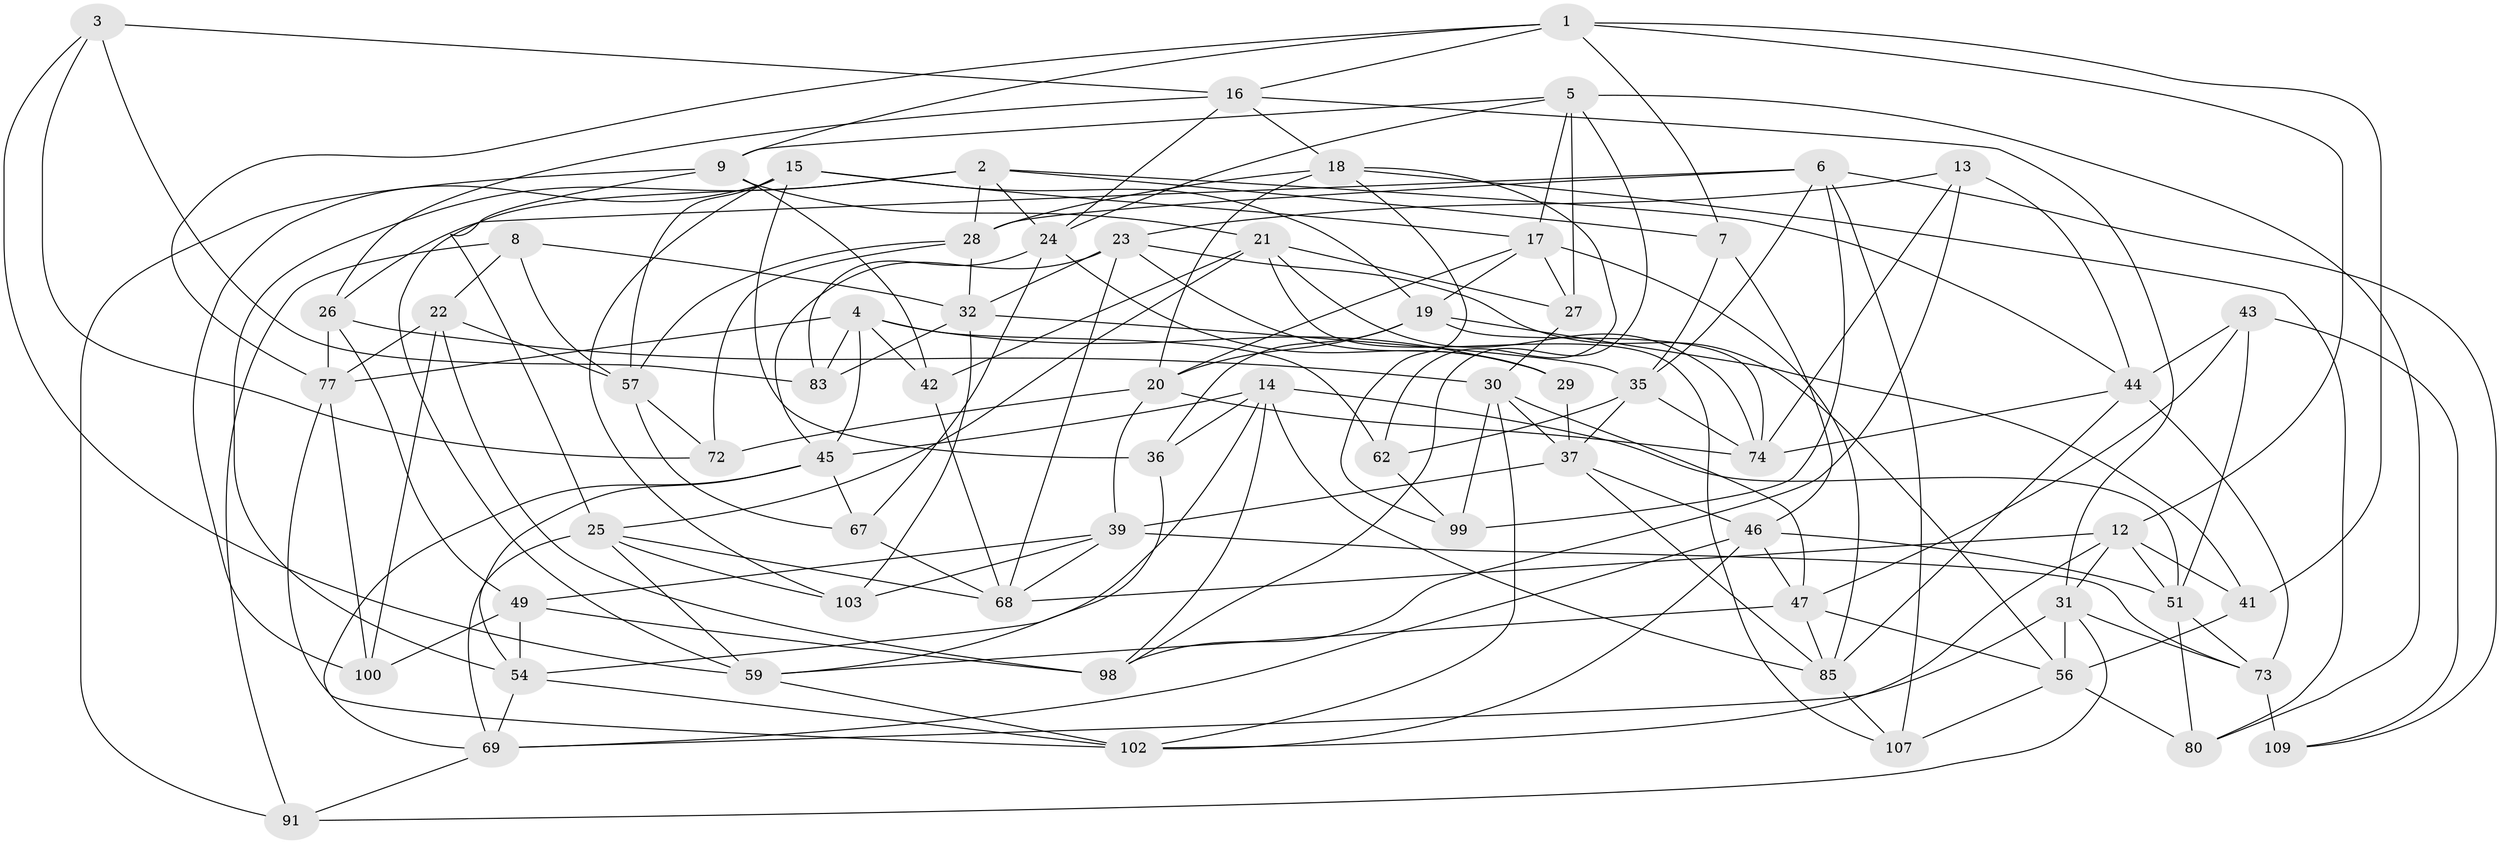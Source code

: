 // original degree distribution, {4: 1.0}
// Generated by graph-tools (version 1.1) at 2025/11/02/27/25 16:11:43]
// undirected, 66 vertices, 174 edges
graph export_dot {
graph [start="1"]
  node [color=gray90,style=filled];
  1 [super="+11"];
  2 [super="+86"];
  3;
  4 [super="+61"];
  5 [super="+40"];
  6 [super="+38"];
  7;
  8;
  9 [super="+10"];
  12 [super="+92"];
  13;
  14 [super="+93"];
  15 [super="+53"];
  16 [super="+81"];
  17 [super="+55"];
  18 [super="+70"];
  19 [super="+58"];
  20 [super="+66"];
  21 [super="+33"];
  22 [super="+106"];
  23 [super="+34"];
  24 [super="+90"];
  25 [super="+95"];
  26 [super="+48"];
  27;
  28 [super="+50"];
  29;
  30 [super="+87"];
  31 [super="+104"];
  32 [super="+84"];
  35 [super="+79"];
  36;
  37 [super="+71"];
  39 [super="+76"];
  41;
  42;
  43;
  44 [super="+63"];
  45 [super="+97"];
  46 [super="+96"];
  47 [super="+89"];
  49 [super="+60"];
  51 [super="+52"];
  54 [super="+101"];
  56 [super="+78"];
  57 [super="+64"];
  59 [super="+65"];
  62;
  67;
  68 [super="+82"];
  69 [super="+88"];
  72;
  73 [super="+75"];
  74 [super="+94"];
  77 [super="+108"];
  80;
  83;
  85 [super="+105"];
  91;
  98 [super="+110"];
  99;
  100;
  102 [super="+111"];
  103;
  107;
  109;
  1 -- 7;
  1 -- 77;
  1 -- 16;
  1 -- 9;
  1 -- 41;
  1 -- 12;
  2 -- 54;
  2 -- 44;
  2 -- 7;
  2 -- 24;
  2 -- 28;
  2 -- 59;
  3 -- 72;
  3 -- 59;
  3 -- 83;
  3 -- 16;
  4 -- 62;
  4 -- 42;
  4 -- 29;
  4 -- 77;
  4 -- 83;
  4 -- 45;
  5 -- 80;
  5 -- 24;
  5 -- 17;
  5 -- 27;
  5 -- 9;
  5 -- 98;
  6 -- 109;
  6 -- 26;
  6 -- 107;
  6 -- 99;
  6 -- 28;
  6 -- 35;
  7 -- 35;
  7 -- 46;
  8 -- 91;
  8 -- 57;
  8 -- 22;
  8 -- 32;
  9 -- 21;
  9 -- 25;
  9 -- 42;
  9 -- 91;
  12 -- 51;
  12 -- 102;
  12 -- 31;
  12 -- 41;
  12 -- 68;
  13 -- 74;
  13 -- 23;
  13 -- 98;
  13 -- 44;
  14 -- 45;
  14 -- 36;
  14 -- 98;
  14 -- 54;
  14 -- 85;
  14 -- 51;
  15 -- 103;
  15 -- 100;
  15 -- 57;
  15 -- 36;
  15 -- 19;
  15 -- 17;
  16 -- 18;
  16 -- 31;
  16 -- 24;
  16 -- 26;
  17 -- 85;
  17 -- 19;
  17 -- 27;
  17 -- 20;
  18 -- 28;
  18 -- 99;
  18 -- 80;
  18 -- 20;
  18 -- 62;
  19 -- 41;
  19 -- 20;
  19 -- 36;
  19 -- 74;
  20 -- 72;
  20 -- 74;
  20 -- 39;
  21 -- 25;
  21 -- 107;
  21 -- 42;
  21 -- 27;
  21 -- 74;
  22 -- 57;
  22 -- 98 [weight=2];
  22 -- 77;
  22 -- 100;
  23 -- 56;
  23 -- 45;
  23 -- 32;
  23 -- 68;
  23 -- 29;
  24 -- 67;
  24 -- 83;
  24 -- 29;
  25 -- 59;
  25 -- 68;
  25 -- 103;
  25 -- 69;
  26 -- 49 [weight=2];
  26 -- 77;
  26 -- 30;
  27 -- 30;
  28 -- 32;
  28 -- 72;
  28 -- 57;
  29 -- 37;
  30 -- 37;
  30 -- 102;
  30 -- 99;
  30 -- 47;
  31 -- 69;
  31 -- 56;
  31 -- 73;
  31 -- 91;
  32 -- 83;
  32 -- 35;
  32 -- 103;
  35 -- 62;
  35 -- 37;
  35 -- 74;
  36 -- 59;
  37 -- 39;
  37 -- 85;
  37 -- 46;
  39 -- 68;
  39 -- 73;
  39 -- 103;
  39 -- 49;
  41 -- 56;
  42 -- 68;
  43 -- 109;
  43 -- 44;
  43 -- 47;
  43 -- 51;
  44 -- 73;
  44 -- 74;
  44 -- 85;
  45 -- 67;
  45 -- 54;
  45 -- 69;
  46 -- 47;
  46 -- 69;
  46 -- 51;
  46 -- 102;
  47 -- 85;
  47 -- 56;
  47 -- 59;
  49 -- 100;
  49 -- 98;
  49 -- 54;
  51 -- 80;
  51 -- 73;
  54 -- 102;
  54 -- 69;
  56 -- 107;
  56 -- 80;
  57 -- 72;
  57 -- 67;
  59 -- 102;
  62 -- 99;
  67 -- 68;
  69 -- 91;
  73 -- 109 [weight=2];
  77 -- 102;
  77 -- 100;
  85 -- 107;
}
